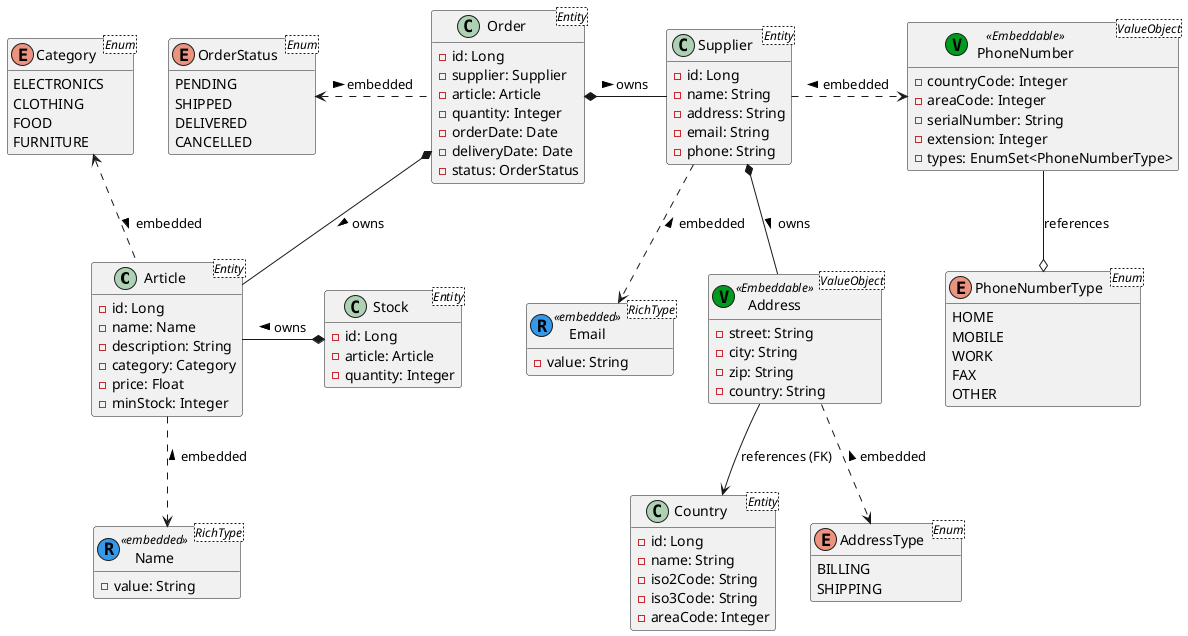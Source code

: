 @startuml
'https://plantuml.com/class-diagram

'Ein System zur Verwaltung des Inventars eines Unternehmens oder Lagers. Das System verfolgt Artikel, Bestände, Lieferanten und Bestellungen und kann helfen, das Inventar in Echtzeit zu überwachen und Bestände effizient aufzufüllen

hide methods

class Article <Entity> {
    - id: Long
    - name: Name
    - description: String
    - category: Category
    - price: Float
    - minStock: Integer
}

class Stock <Entity> {
    - id: Long
    - article: Article
    - quantity: Integer
}

class Supplier <Entity> {
    - id: Long
    - name: String
    - address: String
    - email: String
    - phone: String
}

class Email <RichType> <<(R, #3498eb) embedded >> {
    - value: String
}

class PhoneNumber <ValueObject> <<(V, #009c1d) Embeddable >> {
    - countryCode: Integer
    - areaCode: Integer
    - serialNumber: String
    - extension: Integer
    - types: EnumSet<PhoneNumberType>
}

enum PhoneNumberType <Enum> {
    HOME
    MOBILE
    WORK
    FAX
    OTHER
}

class Address <ValueObject> <<(V, #009c1d) Embeddable >> {
    - street: String
    - city: String
    - zip: String
    - country: String
}

enum AddressType <Enum> {
    BILLING
    SHIPPING
}

class Country <Entity> {
    - id: Long
    - name: String
    - iso2Code: String
    - iso3Code: String
    - areaCode: Integer
}

class Order <Entity> {
    - id: Long
    - supplier: Supplier
    - article: Article
    - quantity: Integer
    - orderDate: Date
    - deliveryDate: Date
    - status: OrderStatus
}

enum OrderStatus <Enum> {
    PENDING
    SHIPPED
    DELIVERED
    CANCELLED
}

class Name <RichType> <<(R, #3498eb) embedded >> {
    - value: String
}

enum Category <Enum> {
    ELECTRONICS
    CLOTHING
    FOOD
    FURNITURE
}

Article .up.> Category : < embedded
Article .down.> Name : < embedded
Stock *-left- Article : > owns
Order *-right- Supplier : > owns
Order *-- Article : > owns
Order .left.> OrderStatus : < embedded
Supplier .down.> Email : < embedded
Supplier .right.> PhoneNumber : < embedded
PhoneNumber -down-o PhoneNumberType : references
Supplier *-down- Address : > owns
Address -down-> Country : references (FK)
Address .down.> AddressType : < embedded

@enduml